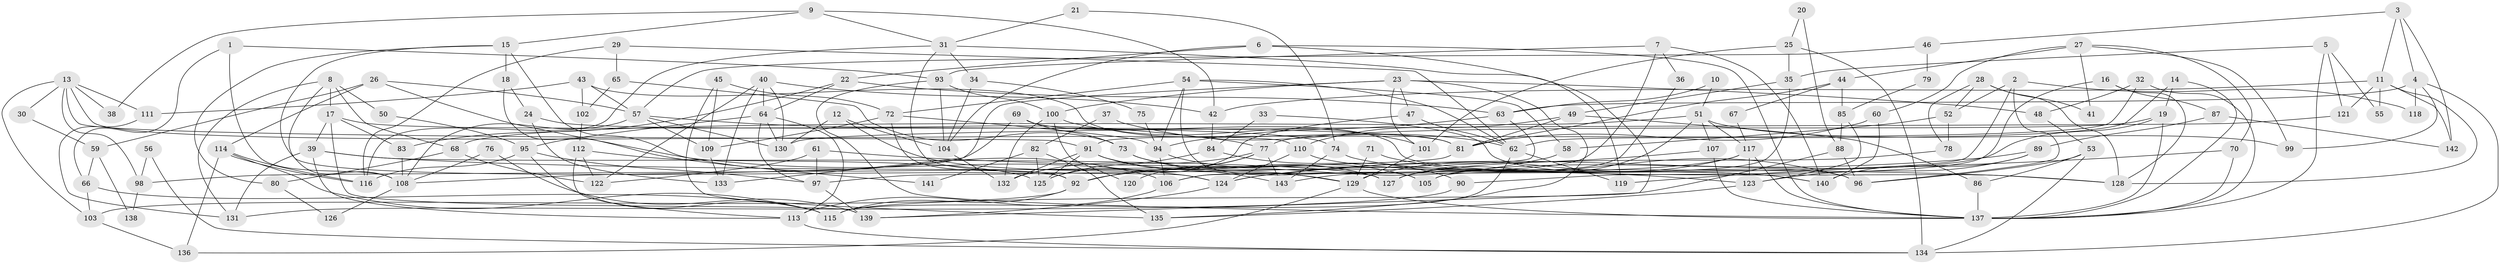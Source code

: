 // Generated by graph-tools (version 1.1) at 2025/15/03/09/25 04:15:01]
// undirected, 143 vertices, 286 edges
graph export_dot {
graph [start="1"]
  node [color=gray90,style=filled];
  1;
  2;
  3;
  4;
  5;
  6;
  7;
  8;
  9;
  10;
  11;
  12;
  13;
  14;
  15;
  16;
  17;
  18;
  19;
  20;
  21;
  22;
  23;
  24;
  25;
  26;
  27;
  28;
  29;
  30;
  31;
  32;
  33;
  34;
  35;
  36;
  37;
  38;
  39;
  40;
  41;
  42;
  43;
  44;
  45;
  46;
  47;
  48;
  49;
  50;
  51;
  52;
  53;
  54;
  55;
  56;
  57;
  58;
  59;
  60;
  61;
  62;
  63;
  64;
  65;
  66;
  67;
  68;
  69;
  70;
  71;
  72;
  73;
  74;
  75;
  76;
  77;
  78;
  79;
  80;
  81;
  82;
  83;
  84;
  85;
  86;
  87;
  88;
  89;
  90;
  91;
  92;
  93;
  94;
  95;
  96;
  97;
  98;
  99;
  100;
  101;
  102;
  103;
  104;
  105;
  106;
  107;
  108;
  109;
  110;
  111;
  112;
  113;
  114;
  115;
  116;
  117;
  118;
  119;
  120;
  121;
  122;
  123;
  124;
  125;
  126;
  127;
  128;
  129;
  130;
  131;
  132;
  133;
  134;
  135;
  136;
  137;
  138;
  139;
  140;
  141;
  142;
  143;
  1 -- 93;
  1 -- 108;
  1 -- 66;
  2 -- 52;
  2 -- 106;
  2 -- 96;
  2 -- 118;
  3 -- 4;
  3 -- 11;
  3 -- 46;
  3 -- 142;
  4 -- 134;
  4 -- 63;
  4 -- 99;
  4 -- 118;
  5 -- 35;
  5 -- 137;
  5 -- 55;
  5 -- 121;
  6 -- 22;
  6 -- 137;
  6 -- 104;
  6 -- 139;
  7 -- 93;
  7 -- 140;
  7 -- 36;
  7 -- 106;
  8 -- 68;
  8 -- 108;
  8 -- 17;
  8 -- 50;
  8 -- 131;
  9 -- 31;
  9 -- 42;
  9 -- 15;
  9 -- 38;
  10 -- 63;
  10 -- 51;
  11 -- 121;
  11 -- 42;
  11 -- 55;
  11 -- 128;
  11 -- 142;
  12 -- 104;
  12 -- 130;
  12 -- 129;
  13 -- 91;
  13 -- 103;
  13 -- 30;
  13 -- 38;
  13 -- 98;
  13 -- 110;
  13 -- 111;
  14 -- 137;
  14 -- 62;
  14 -- 19;
  15 -- 92;
  15 -- 18;
  15 -- 80;
  15 -- 106;
  16 -- 87;
  16 -- 128;
  16 -- 90;
  17 -- 139;
  17 -- 39;
  17 -- 74;
  17 -- 83;
  18 -- 24;
  18 -- 141;
  19 -- 105;
  19 -- 77;
  19 -- 137;
  20 -- 25;
  20 -- 88;
  21 -- 31;
  21 -- 74;
  22 -- 63;
  22 -- 64;
  22 -- 83;
  23 -- 47;
  23 -- 135;
  23 -- 48;
  23 -- 100;
  23 -- 101;
  23 -- 133;
  24 -- 81;
  24 -- 133;
  25 -- 134;
  25 -- 101;
  25 -- 35;
  26 -- 57;
  26 -- 124;
  26 -- 59;
  26 -- 114;
  27 -- 44;
  27 -- 60;
  27 -- 41;
  27 -- 70;
  27 -- 99;
  28 -- 52;
  28 -- 128;
  28 -- 41;
  28 -- 78;
  29 -- 62;
  29 -- 116;
  29 -- 65;
  30 -- 59;
  31 -- 116;
  31 -- 124;
  31 -- 34;
  31 -- 119;
  32 -- 91;
  32 -- 137;
  32 -- 48;
  33 -- 84;
  33 -- 96;
  34 -- 104;
  34 -- 75;
  35 -- 105;
  35 -- 49;
  36 -- 127;
  37 -- 62;
  37 -- 82;
  39 -- 113;
  39 -- 127;
  39 -- 128;
  39 -- 131;
  40 -- 133;
  40 -- 130;
  40 -- 42;
  40 -- 64;
  40 -- 122;
  42 -- 84;
  43 -- 57;
  43 -- 111;
  43 -- 81;
  43 -- 102;
  44 -- 85;
  44 -- 81;
  44 -- 67;
  45 -- 109;
  45 -- 72;
  45 -- 135;
  46 -- 57;
  46 -- 79;
  47 -- 125;
  47 -- 62;
  48 -- 53;
  49 -- 110;
  49 -- 81;
  49 -- 86;
  50 -- 95;
  51 -- 99;
  51 -- 117;
  51 -- 68;
  51 -- 107;
  51 -- 127;
  52 -- 78;
  52 -- 58;
  53 -- 86;
  53 -- 96;
  53 -- 134;
  54 -- 94;
  54 -- 62;
  54 -- 58;
  54 -- 72;
  54 -- 105;
  56 -- 98;
  56 -- 134;
  57 -- 108;
  57 -- 77;
  57 -- 109;
  57 -- 130;
  58 -- 92;
  59 -- 66;
  59 -- 138;
  60 -- 140;
  60 -- 81;
  61 -- 123;
  61 -- 122;
  61 -- 97;
  62 -- 115;
  62 -- 119;
  63 -- 97;
  63 -- 94;
  64 -- 97;
  64 -- 95;
  64 -- 113;
  64 -- 130;
  65 -- 73;
  65 -- 102;
  66 -- 103;
  66 -- 115;
  67 -- 117;
  68 -- 122;
  68 -- 80;
  69 -- 73;
  69 -- 128;
  69 -- 108;
  70 -- 137;
  70 -- 119;
  71 -- 96;
  71 -- 129;
  72 -- 92;
  72 -- 94;
  72 -- 109;
  73 -- 127;
  73 -- 129;
  74 -- 143;
  74 -- 140;
  75 -- 94;
  76 -- 108;
  76 -- 139;
  77 -- 143;
  77 -- 92;
  77 -- 120;
  77 -- 132;
  78 -- 127;
  79 -- 85;
  80 -- 126;
  81 -- 98;
  82 -- 135;
  82 -- 125;
  82 -- 141;
  83 -- 108;
  84 -- 125;
  84 -- 90;
  85 -- 123;
  85 -- 88;
  86 -- 137;
  87 -- 89;
  87 -- 142;
  88 -- 96;
  88 -- 115;
  89 -- 124;
  89 -- 140;
  89 -- 123;
  90 -- 131;
  91 -- 132;
  91 -- 127;
  91 -- 125;
  91 -- 143;
  92 -- 115;
  92 -- 103;
  93 -- 137;
  93 -- 104;
  93 -- 100;
  94 -- 106;
  94 -- 105;
  95 -- 115;
  95 -- 97;
  95 -- 116;
  97 -- 139;
  98 -- 138;
  100 -- 101;
  100 -- 120;
  100 -- 132;
  101 -- 129;
  102 -- 112;
  103 -- 136;
  104 -- 132;
  106 -- 113;
  107 -- 137;
  107 -- 124;
  108 -- 126;
  109 -- 133;
  110 -- 124;
  110 -- 140;
  111 -- 131;
  112 -- 113;
  112 -- 122;
  112 -- 125;
  113 -- 134;
  114 -- 116;
  114 -- 116;
  114 -- 115;
  114 -- 136;
  117 -- 129;
  117 -- 137;
  117 -- 123;
  117 -- 143;
  121 -- 130;
  123 -- 135;
  124 -- 139;
  129 -- 136;
  129 -- 137;
}
